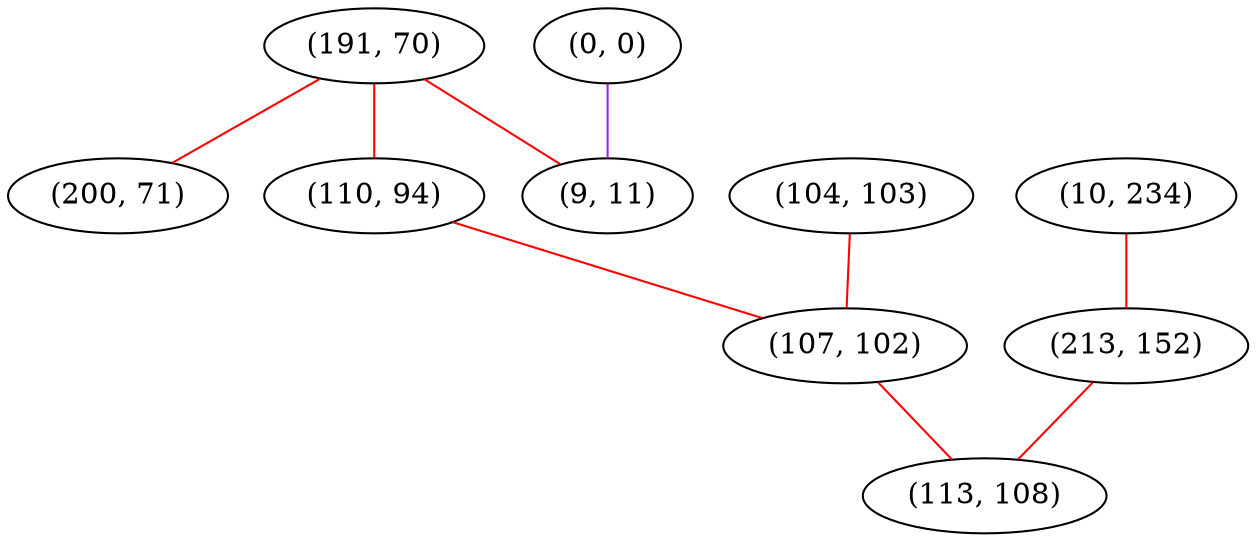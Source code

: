 graph "" {
"(191, 70)";
"(0, 0)";
"(200, 71)";
"(110, 94)";
"(10, 234)";
"(9, 11)";
"(213, 152)";
"(104, 103)";
"(107, 102)";
"(113, 108)";
"(191, 70)" -- "(9, 11)"  [color=red, key=0, weight=1];
"(191, 70)" -- "(200, 71)"  [color=red, key=0, weight=1];
"(191, 70)" -- "(110, 94)"  [color=red, key=0, weight=1];
"(0, 0)" -- "(9, 11)"  [color=purple, key=0, weight=4];
"(110, 94)" -- "(107, 102)"  [color=red, key=0, weight=1];
"(10, 234)" -- "(213, 152)"  [color=red, key=0, weight=1];
"(213, 152)" -- "(113, 108)"  [color=red, key=0, weight=1];
"(104, 103)" -- "(107, 102)"  [color=red, key=0, weight=1];
"(107, 102)" -- "(113, 108)"  [color=red, key=0, weight=1];
}

